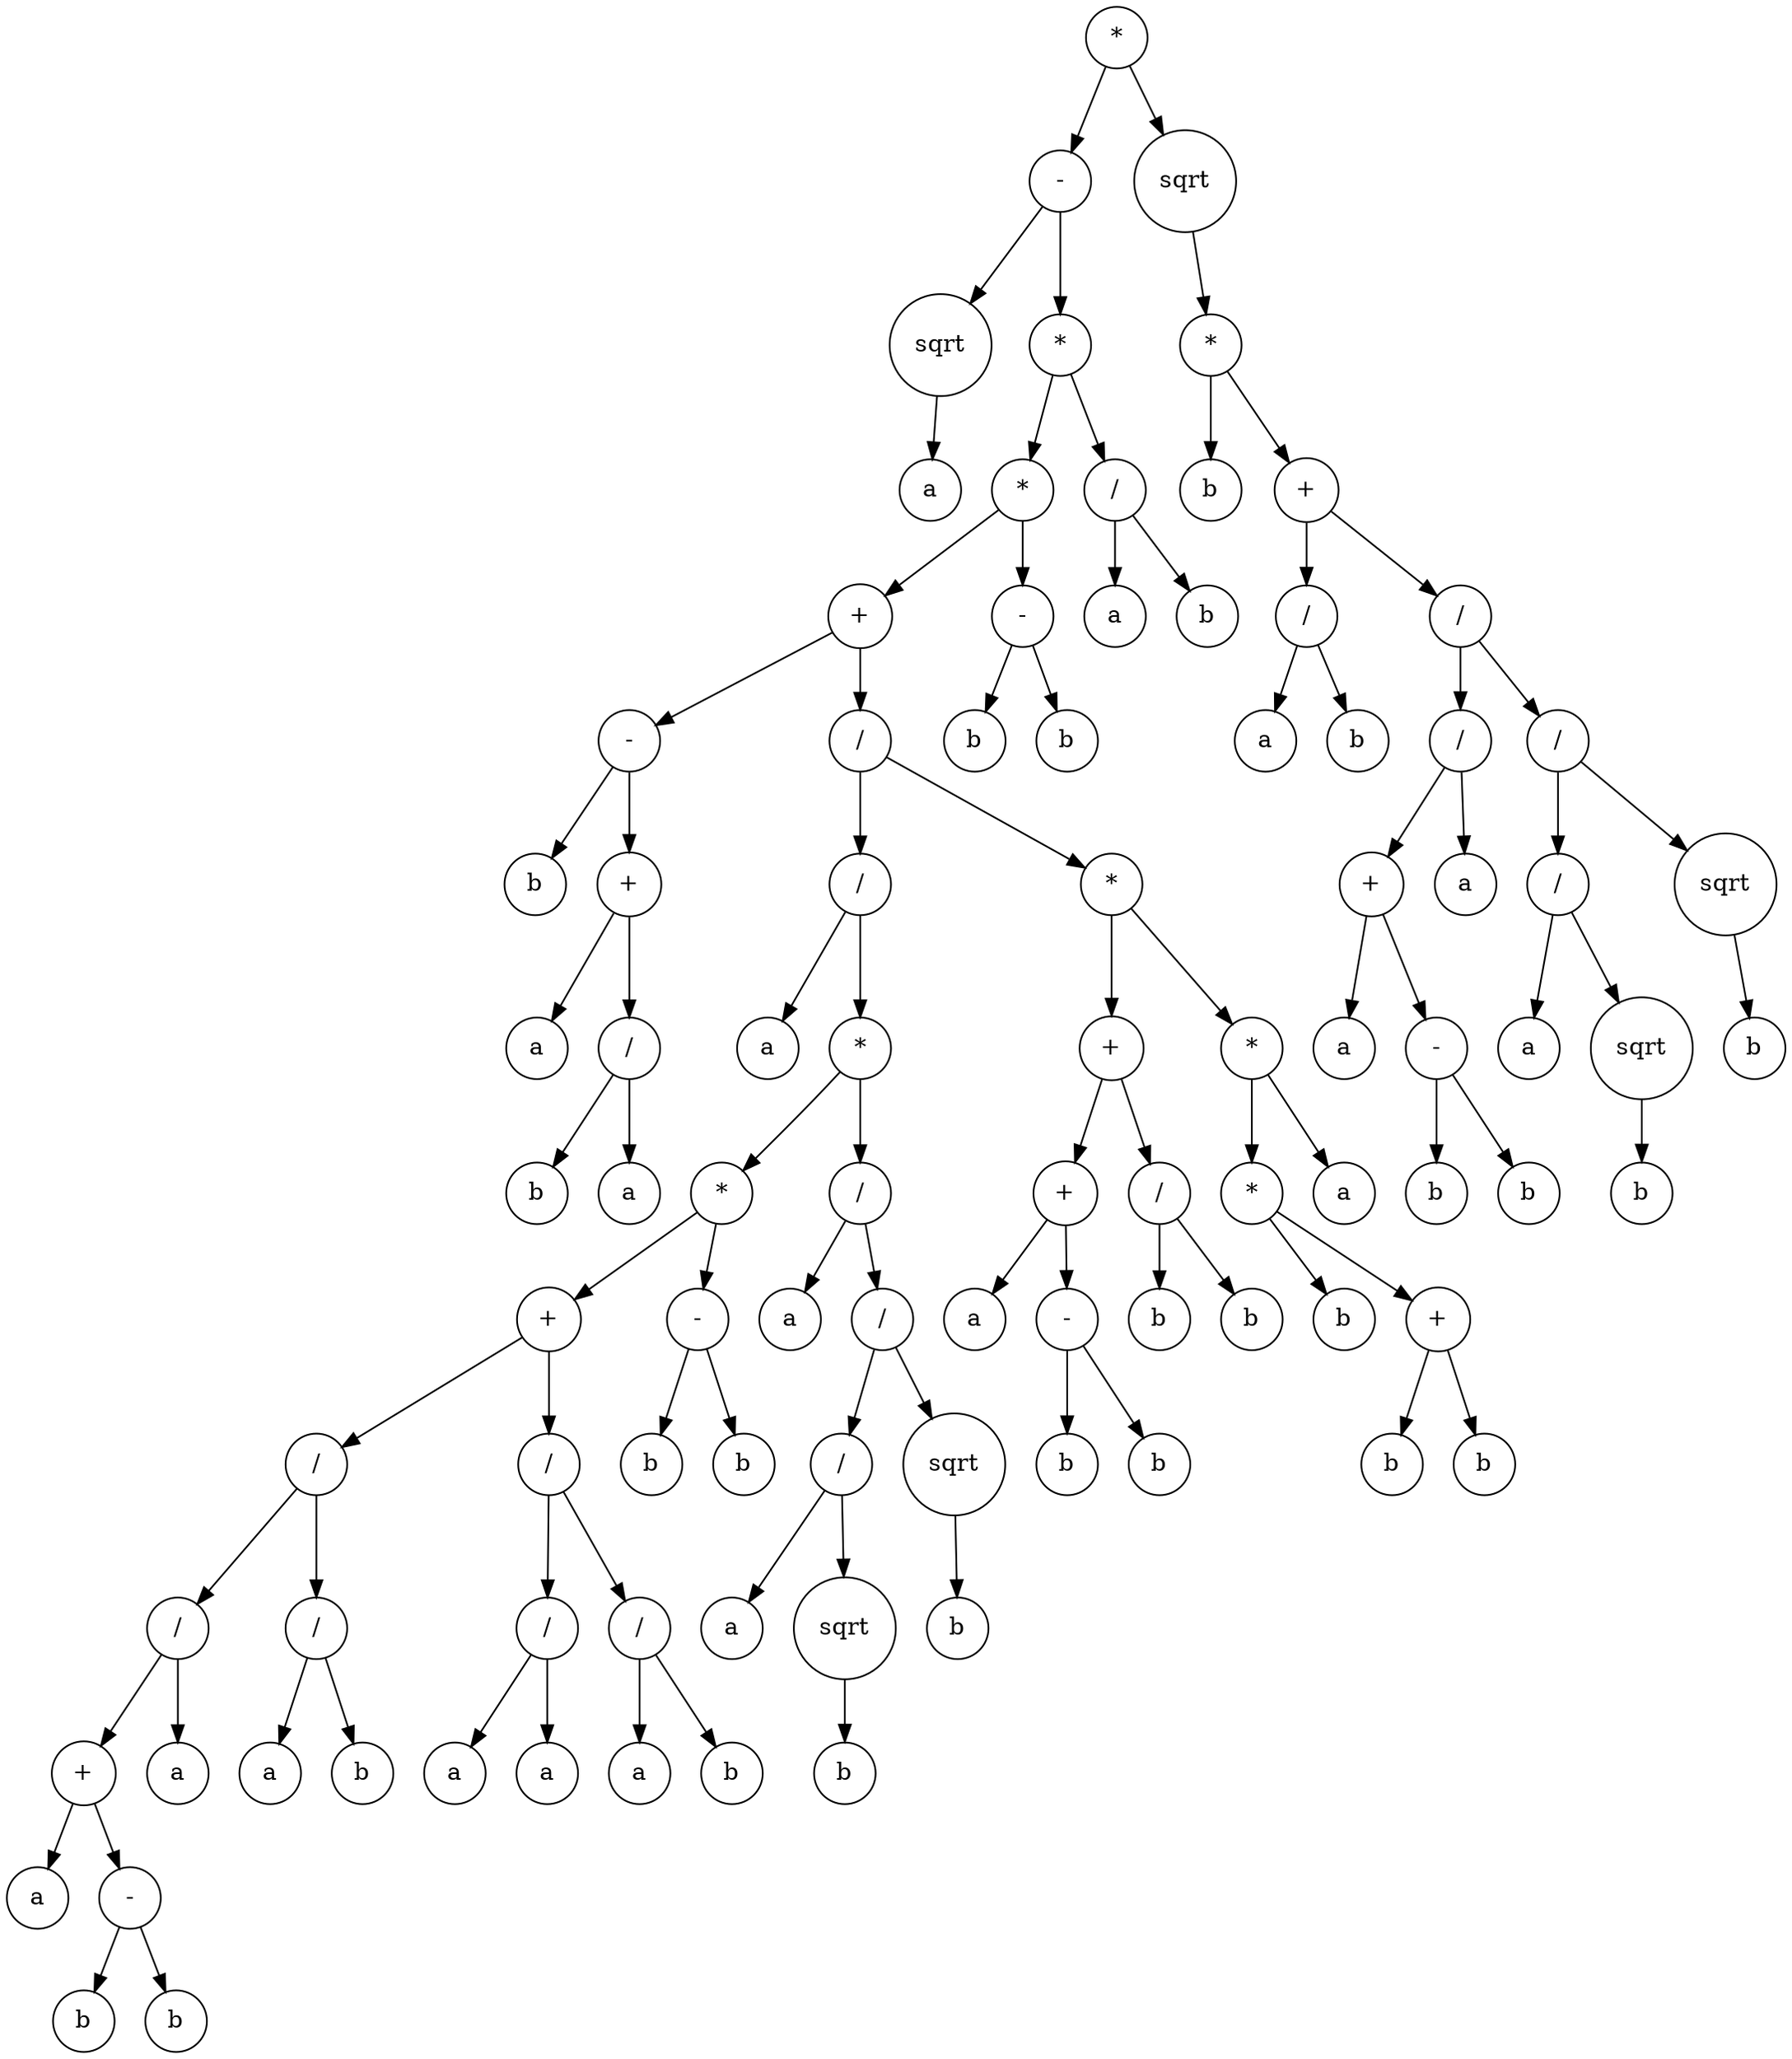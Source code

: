 digraph g {
graph [ordering=out];
node [shape=circle];
n[label = "*"];
n0[label = "-"];
n00[label = "sqrt"];
n000[label = "a"];
n00 -> n000;
n0 -> n00;
n01[label = "*"];
n010[label = "*"];
n0100[label = "+"];
n01000[label = "-"];
n010000[label = "b"];
n01000 -> n010000;
n010001[label = "+"];
n0100010[label = "a"];
n010001 -> n0100010;
n0100011[label = "/"];
n01000110[label = "b"];
n0100011 -> n01000110;
n01000111[label = "a"];
n0100011 -> n01000111;
n010001 -> n0100011;
n01000 -> n010001;
n0100 -> n01000;
n01001[label = "/"];
n010010[label = "/"];
n0100100[label = "a"];
n010010 -> n0100100;
n0100101[label = "*"];
n01001010[label = "*"];
n010010100[label = "+"];
n0100101000[label = "/"];
n01001010000[label = "/"];
n010010100000[label = "+"];
n0100101000000[label = "a"];
n010010100000 -> n0100101000000;
n0100101000001[label = "-"];
n01001010000010[label = "b"];
n0100101000001 -> n01001010000010;
n01001010000011[label = "b"];
n0100101000001 -> n01001010000011;
n010010100000 -> n0100101000001;
n01001010000 -> n010010100000;
n010010100001[label = "a"];
n01001010000 -> n010010100001;
n0100101000 -> n01001010000;
n01001010001[label = "/"];
n010010100010[label = "a"];
n01001010001 -> n010010100010;
n010010100011[label = "b"];
n01001010001 -> n010010100011;
n0100101000 -> n01001010001;
n010010100 -> n0100101000;
n0100101001[label = "/"];
n01001010010[label = "/"];
n010010100100[label = "a"];
n01001010010 -> n010010100100;
n010010100101[label = "a"];
n01001010010 -> n010010100101;
n0100101001 -> n01001010010;
n01001010011[label = "/"];
n010010100110[label = "a"];
n01001010011 -> n010010100110;
n010010100111[label = "b"];
n01001010011 -> n010010100111;
n0100101001 -> n01001010011;
n010010100 -> n0100101001;
n01001010 -> n010010100;
n010010101[label = "-"];
n0100101010[label = "b"];
n010010101 -> n0100101010;
n0100101011[label = "b"];
n010010101 -> n0100101011;
n01001010 -> n010010101;
n0100101 -> n01001010;
n01001011[label = "/"];
n010010110[label = "a"];
n01001011 -> n010010110;
n010010111[label = "/"];
n0100101110[label = "/"];
n01001011100[label = "a"];
n0100101110 -> n01001011100;
n01001011101[label = "sqrt"];
n010010111010[label = "b"];
n01001011101 -> n010010111010;
n0100101110 -> n01001011101;
n010010111 -> n0100101110;
n0100101111[label = "sqrt"];
n01001011110[label = "b"];
n0100101111 -> n01001011110;
n010010111 -> n0100101111;
n01001011 -> n010010111;
n0100101 -> n01001011;
n010010 -> n0100101;
n01001 -> n010010;
n010011[label = "*"];
n0100110[label = "+"];
n01001100[label = "+"];
n010011000[label = "a"];
n01001100 -> n010011000;
n010011001[label = "-"];
n0100110010[label = "b"];
n010011001 -> n0100110010;
n0100110011[label = "b"];
n010011001 -> n0100110011;
n01001100 -> n010011001;
n0100110 -> n01001100;
n01001101[label = "/"];
n010011010[label = "b"];
n01001101 -> n010011010;
n010011011[label = "b"];
n01001101 -> n010011011;
n0100110 -> n01001101;
n010011 -> n0100110;
n0100111[label = "*"];
n01001110[label = "*"];
n010011100[label = "b"];
n01001110 -> n010011100;
n010011101[label = "+"];
n0100111010[label = "b"];
n010011101 -> n0100111010;
n0100111011[label = "b"];
n010011101 -> n0100111011;
n01001110 -> n010011101;
n0100111 -> n01001110;
n01001111[label = "a"];
n0100111 -> n01001111;
n010011 -> n0100111;
n01001 -> n010011;
n0100 -> n01001;
n010 -> n0100;
n0101[label = "-"];
n01010[label = "b"];
n0101 -> n01010;
n01011[label = "b"];
n0101 -> n01011;
n010 -> n0101;
n01 -> n010;
n011[label = "/"];
n0110[label = "a"];
n011 -> n0110;
n0111[label = "b"];
n011 -> n0111;
n01 -> n011;
n0 -> n01;
n -> n0;
n1[label = "sqrt"];
n10[label = "*"];
n100[label = "b"];
n10 -> n100;
n101[label = "+"];
n1010[label = "/"];
n10100[label = "a"];
n1010 -> n10100;
n10101[label = "b"];
n1010 -> n10101;
n101 -> n1010;
n1011[label = "/"];
n10110[label = "/"];
n101100[label = "+"];
n1011000[label = "a"];
n101100 -> n1011000;
n1011001[label = "-"];
n10110010[label = "b"];
n1011001 -> n10110010;
n10110011[label = "b"];
n1011001 -> n10110011;
n101100 -> n1011001;
n10110 -> n101100;
n101101[label = "a"];
n10110 -> n101101;
n1011 -> n10110;
n10111[label = "/"];
n101110[label = "/"];
n1011100[label = "a"];
n101110 -> n1011100;
n1011101[label = "sqrt"];
n10111010[label = "b"];
n1011101 -> n10111010;
n101110 -> n1011101;
n10111 -> n101110;
n101111[label = "sqrt"];
n1011110[label = "b"];
n101111 -> n1011110;
n10111 -> n101111;
n1011 -> n10111;
n101 -> n1011;
n10 -> n101;
n1 -> n10;
n -> n1;
}
